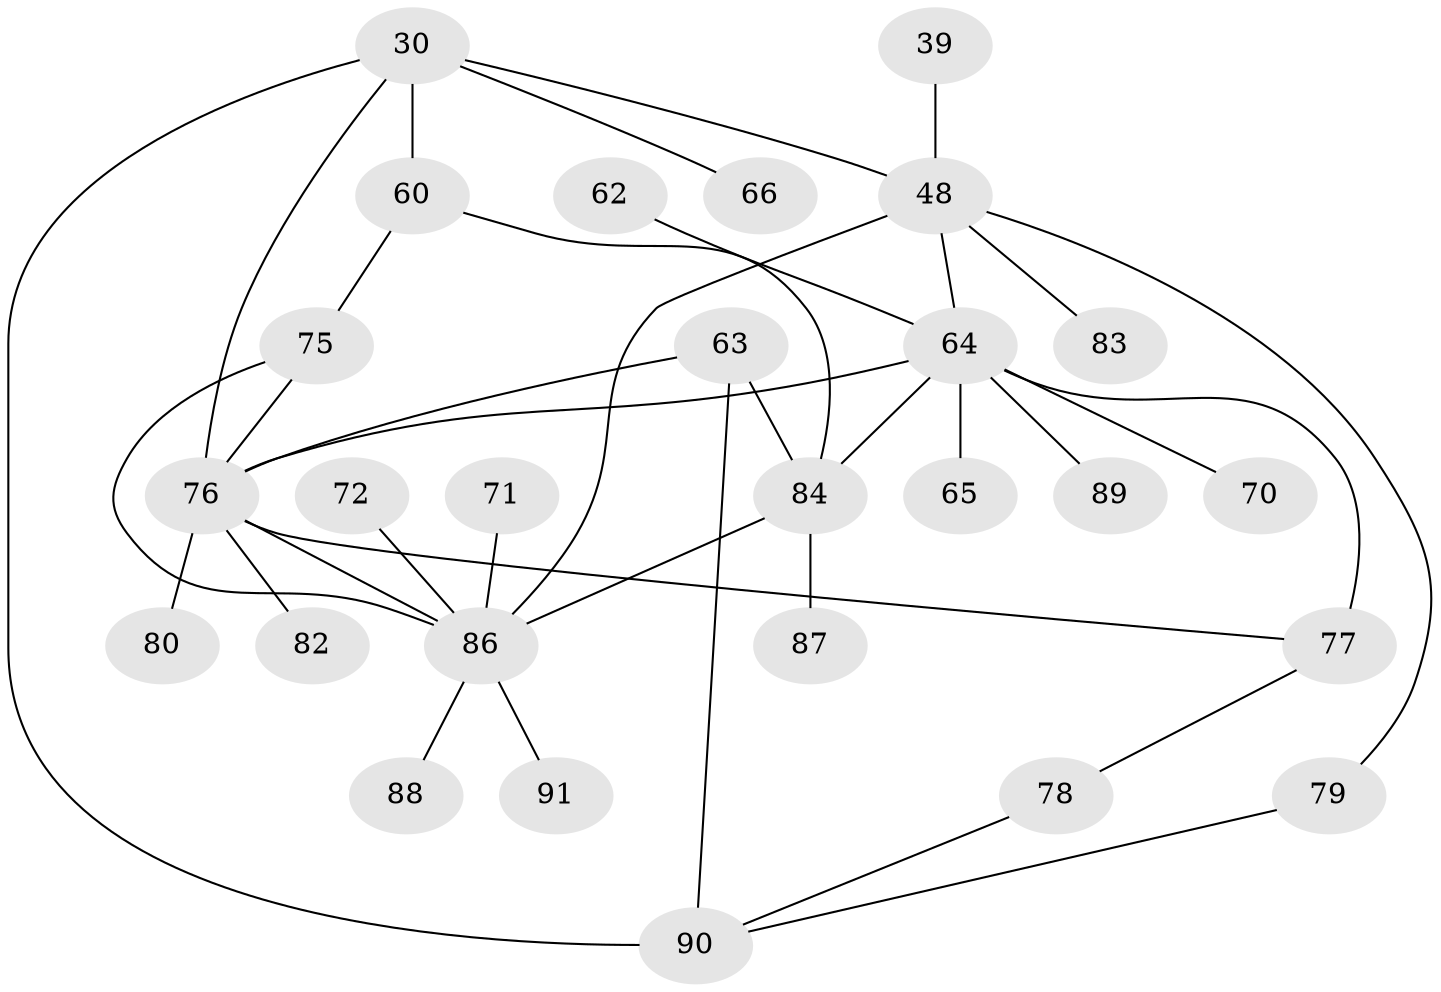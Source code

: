 // original degree distribution, {5: 0.06593406593406594, 6: 0.02197802197802198, 4: 0.12087912087912088, 3: 0.23076923076923078, 2: 0.3076923076923077, 7: 0.01098901098901099, 1: 0.24175824175824176}
// Generated by graph-tools (version 1.1) at 2025/44/03/04/25 21:44:27]
// undirected, 27 vertices, 37 edges
graph export_dot {
graph [start="1"]
  node [color=gray90,style=filled];
  30 [super="+11+13"];
  39 [super="+34"];
  48 [super="+6+3+20"];
  60 [super="+59"];
  62;
  63 [super="+38"];
  64 [super="+18+26+58+54"];
  65;
  66;
  70;
  71 [super="+37"];
  72;
  75 [super="+21"];
  76 [super="+35+28+29+36+40+68+74"];
  77 [super="+4+10"];
  78 [super="+49+73"];
  79 [super="+55"];
  80;
  82;
  83;
  84 [super="+27+67"];
  86 [super="+46+85+12+57"];
  87;
  88;
  89;
  90 [super="+52"];
  91;
  30 -- 48 [weight=2];
  30 -- 66;
  30 -- 76 [weight=2];
  30 -- 90;
  30 -- 60;
  39 -- 48;
  48 -- 83;
  48 -- 64 [weight=2];
  48 -- 79;
  48 -- 86 [weight=2];
  60 -- 75;
  60 -- 84;
  62 -- 64;
  63 -- 90 [weight=2];
  63 -- 76;
  63 -- 84 [weight=2];
  64 -- 77 [weight=3];
  64 -- 65;
  64 -- 70;
  64 -- 84 [weight=2];
  64 -- 89;
  64 -- 76 [weight=2];
  71 -- 86;
  72 -- 86;
  75 -- 86 [weight=2];
  75 -- 76 [weight=2];
  76 -- 77;
  76 -- 80;
  76 -- 86 [weight=3];
  76 -- 82;
  77 -- 78;
  78 -- 90;
  79 -- 90;
  84 -- 87;
  84 -- 86 [weight=3];
  86 -- 91;
  86 -- 88;
}
